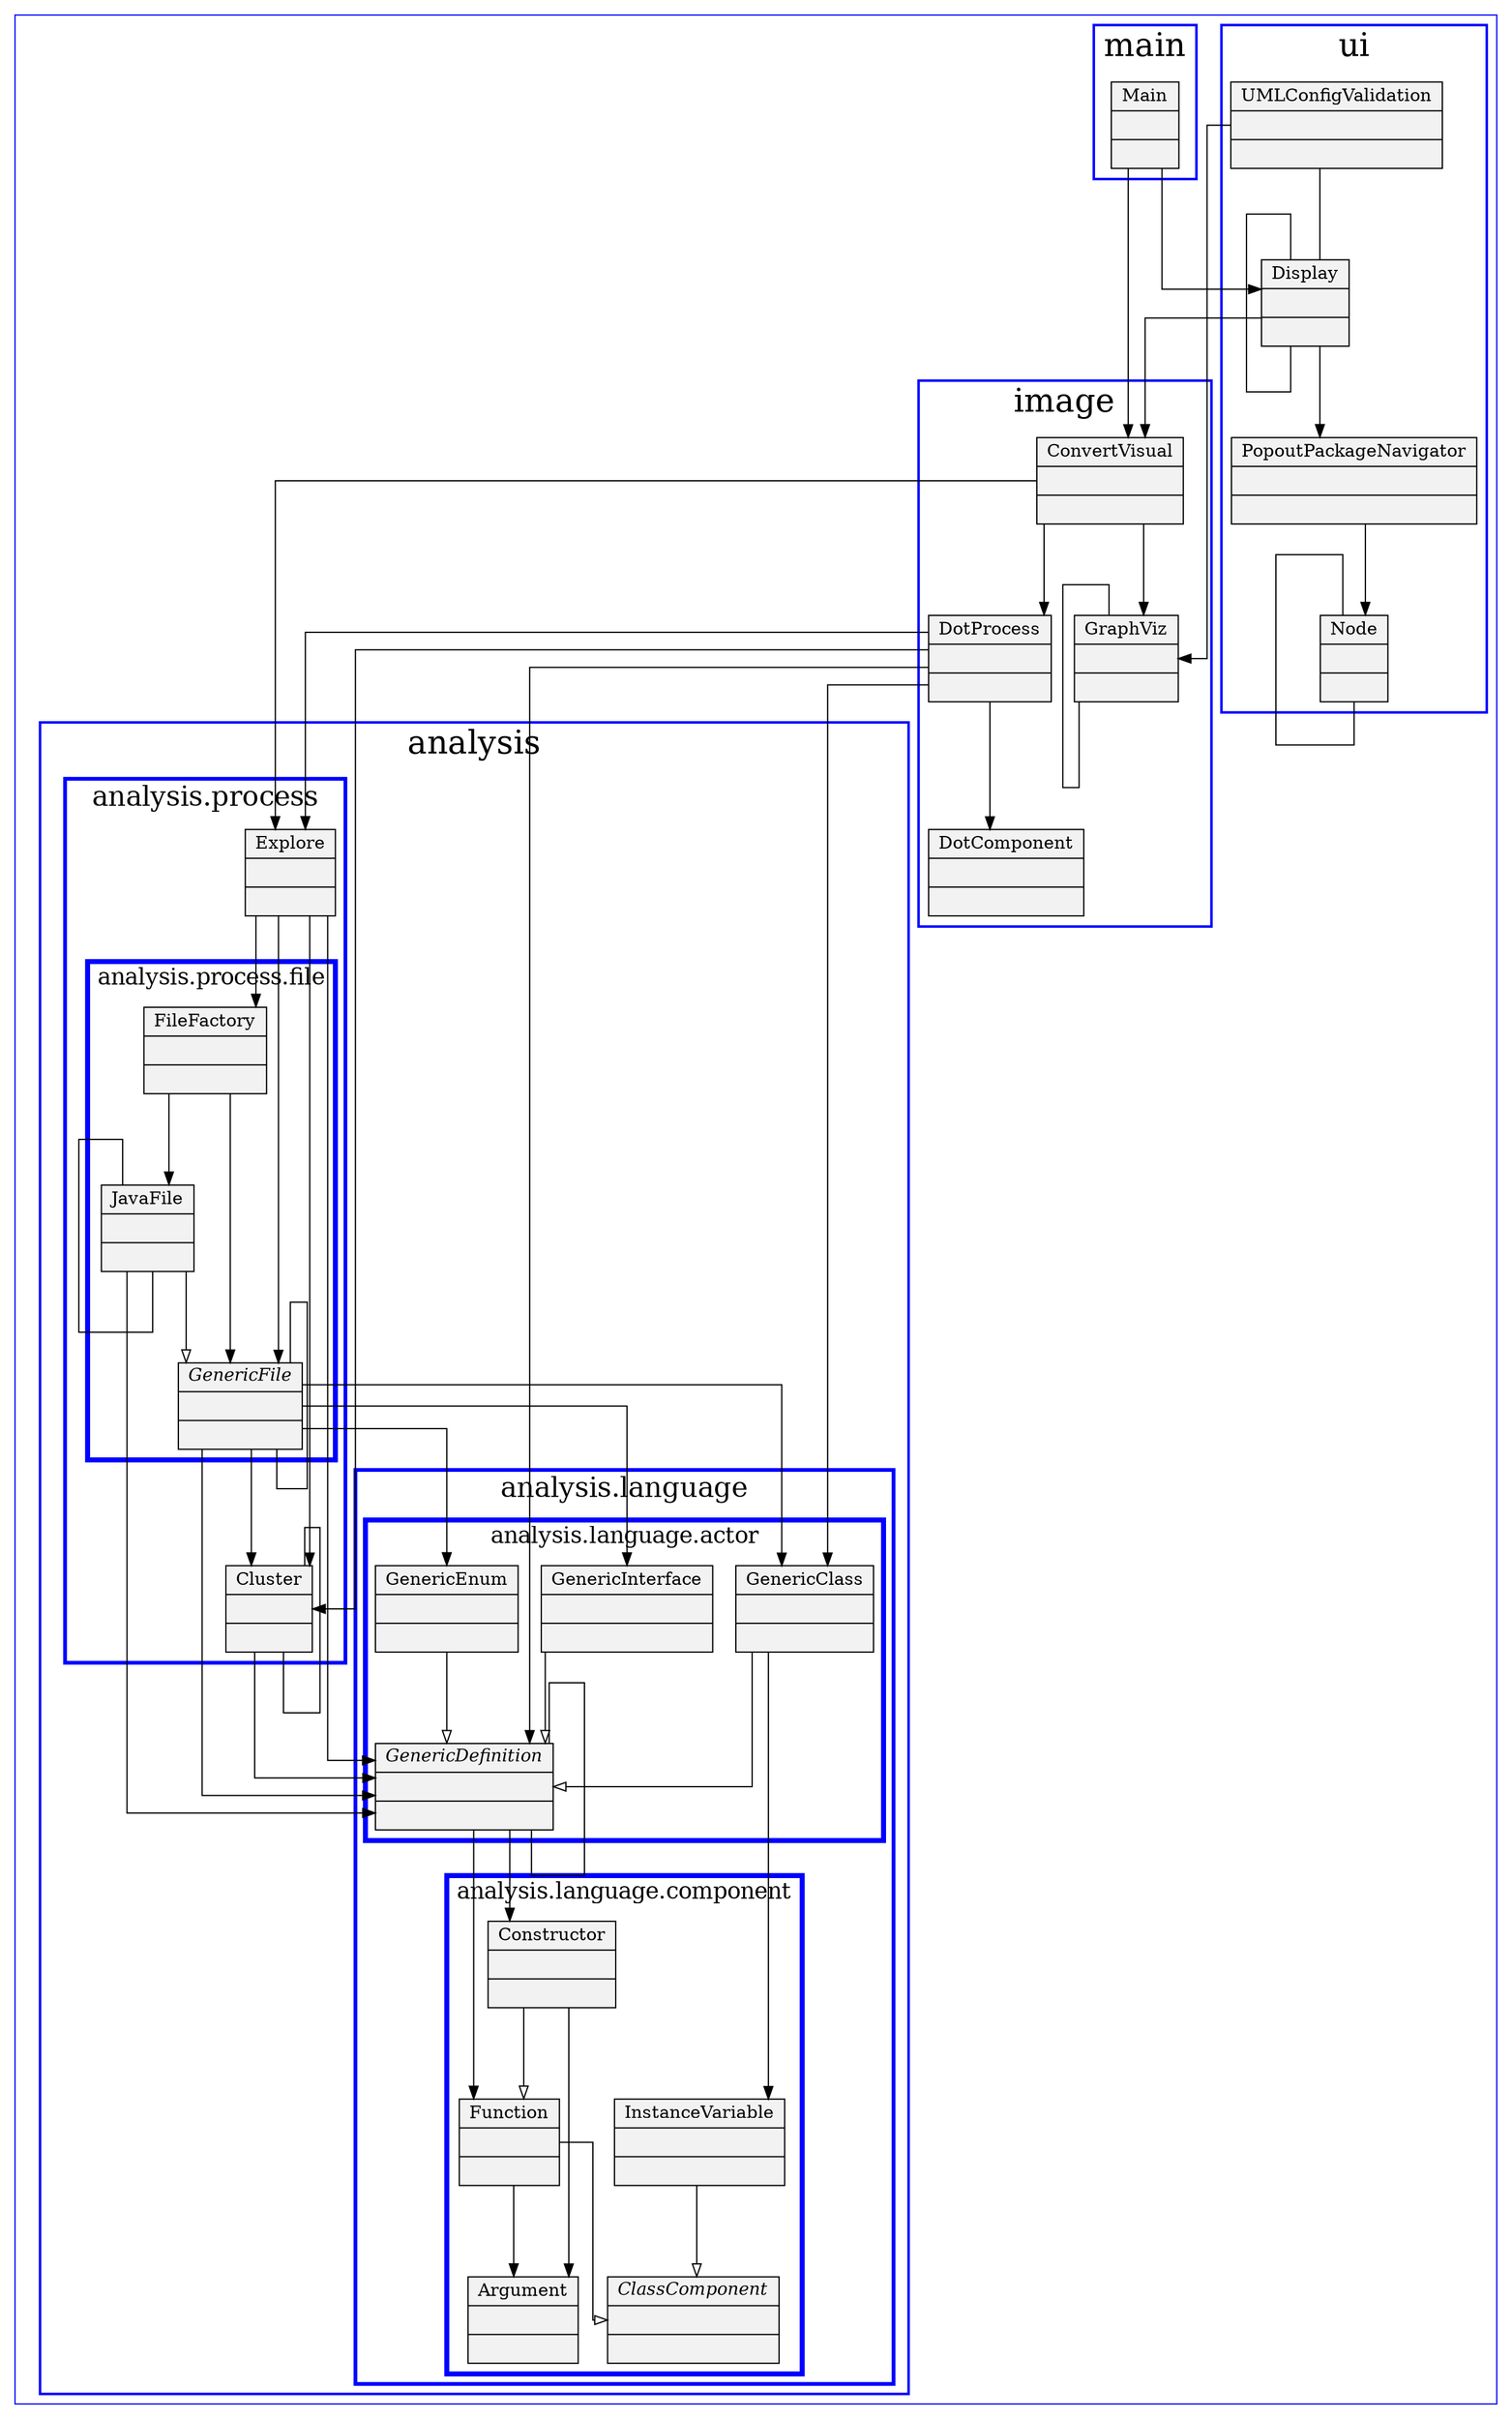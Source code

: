 digraph G {
	node[shape=record,style=filled,fillcolor=gray95];
	edge[concentrate=true];
	graph[splines = ortho, ranksep = 1, ratio = fill, color=blue];
	rankdir = TB;

	n0 [label = <{Function||}>];
	n1 [label = <{JavaFile||}>];
	n2 [label = <{ConvertVisual||}>];
	n3 [label = <{PopoutPackageNavigator||}>];
	n4 [label = <{UMLConfigValidation||}>];
	n5 [label = <{InstanceVariable||}>];
	n6 [label = <{Cluster||}>];
	n7 [label = <{DotProcess||}>];
	n8 [label = <{GenericInterface||}>];
	n9 [label = <{Argument||}>];
	n10 [label = <{DotComponent||}>];
	n11 [label = <{<i>GenericFile</i>||}>];
	n12 [label = <{Display||}>];
	n13 [label = <{Constructor||}>];
	n14 [label = <{GraphViz||}>];
	n15 [label = <{GenericEnum||}>];
	n16 [label = <{GenericClass||}>];
	n17 [label = <{<i>ClassComponent</i>||}>];
	n18 [label = <{FileFactory||}>];
	n19 [label = <{Main||}>];
	n20 [label = <{Node||}>];
	n21 [label = <{<i>GenericDefinition</i>||}>];
	n22 [label = <{Explore||}>];
	subgraph cluster_{
		label = "";
		fontsize = 30;
		penwidth = 1;
		subgraph cluster_analysis{
			label = "analysis";
			fontsize = 26;
			penwidth = 2;
			subgraph cluster_analysis_language{
				label = "analysis.language";
				fontsize = 22;
				penwidth = 3;
				subgraph cluster_analysis_language_actor{
					label = "analysis.language.actor";
					fontsize = 18;
					penwidth = 4;
					n21;
					n15;
					n16;
					n8;
				}
				subgraph cluster_analysis_language_component{
					label = "analysis.language.component";
					fontsize = 18;
					penwidth = 4;
					n13;
					n0;
					n5;
					n9;
					n17;
				}
			}
			subgraph cluster_analysis_process{
				label = "analysis.process";
				fontsize = 22;
				penwidth = 3;
				n6;
				n22;
				subgraph cluster_analysis_process_file{
					label = "analysis.process.file";
					fontsize = 18;
					penwidth = 4;
					n1;
					n18;
					n11;
				}
			}
		}
		subgraph cluster_image{
			label = "image";
			fontsize = 26;
			penwidth = 2;
			n10;
			n7;
			n14;
			n2;
		}
		subgraph cluster_main{
			label = "main";
			fontsize = 26;
			penwidth = 2;
			n19;
		}
		subgraph cluster_ui{
			label = "ui";
			fontsize = 26;
			penwidth = 2;
			n3;
			n4;
			n12;
			n20;
		}
	}
	n0 -> n17[arrowhead=onormal];
	n0 -> n9[arrowhead=normal];
	n1 -> n11[arrowhead=onormal];
	n1 -> n21[arrowhead=normal];
	n1 -> n1[arrowhead=none];
	n2 -> n22[arrowhead=normal];
	n2 -> n7[arrowhead=normal];
	n2 -> n14[arrowhead=normal];
	n3 -> n20[arrowhead=normal];
	n4 -> n14[arrowhead=normal];
	n4 -> n12[arrowhead=none];
	n5 -> n17[arrowhead=onormal];
	n6 -> n21[arrowhead=normal];
	n6 -> n6[arrowhead=none];
	n7 -> n16[arrowhead=normal];
	n7 -> n21[arrowhead=normal];
	n7 -> n6[arrowhead=normal];
	n7 -> n22[arrowhead=normal];
	n7 -> n10[arrowhead=normal];
	n8 -> n21[arrowhead=onormal];
	n11 -> n16[arrowhead=normal];
	n11 -> n21[arrowhead=normal];
	n11 -> n15[arrowhead=normal];
	n11 -> n8[arrowhead=normal];
	n11 -> n6[arrowhead=normal];
	n11 -> n11[arrowhead=none];
	n12 -> n2[arrowhead=normal];
	n12 -> n3[arrowhead=normal];
	n12 -> n12[arrowhead=none];
	n13 -> n0[arrowhead=onormal];
	n13 -> n9[arrowhead=normal];
	n14 -> n14[arrowhead=none];
	n15 -> n21[arrowhead=onormal];
	n16 -> n21[arrowhead=onormal];
	n16 -> n5[arrowhead=normal];
	n18 -> n11[arrowhead=normal];
	n18 -> n1[arrowhead=normal];
	n19 -> n2[arrowhead=normal];
	n19 -> n12[arrowhead=normal];
	n20 -> n20[arrowhead=none];
	n21 -> n13[arrowhead=normal];
	n21 -> n0[arrowhead=normal];
	n21 -> n21[arrowhead=none];
	n22 -> n21[arrowhead=normal];
	n22 -> n18[arrowhead=normal];
	n22 -> n11[arrowhead=normal];
	n22 -> n6[arrowhead=normal];

}